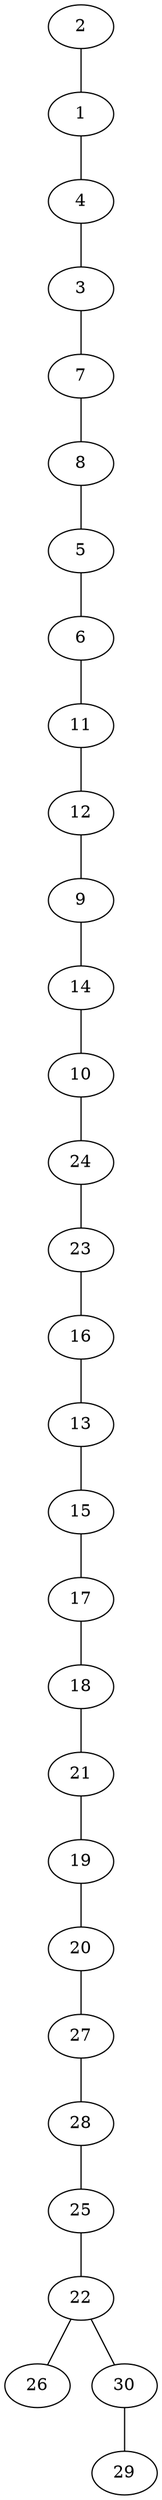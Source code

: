 graph {
2--1
1--4
4--3
3--7
7--8
8--5
5--6
6--11
11--12
12--9
9--14
14--10
10--24
24--23
23--16
16--13
13--15
15--17
17--18
18--21
21--19
19--20
20--27
27--28
28--25
25--22
22--26
22--30
30--29
}
